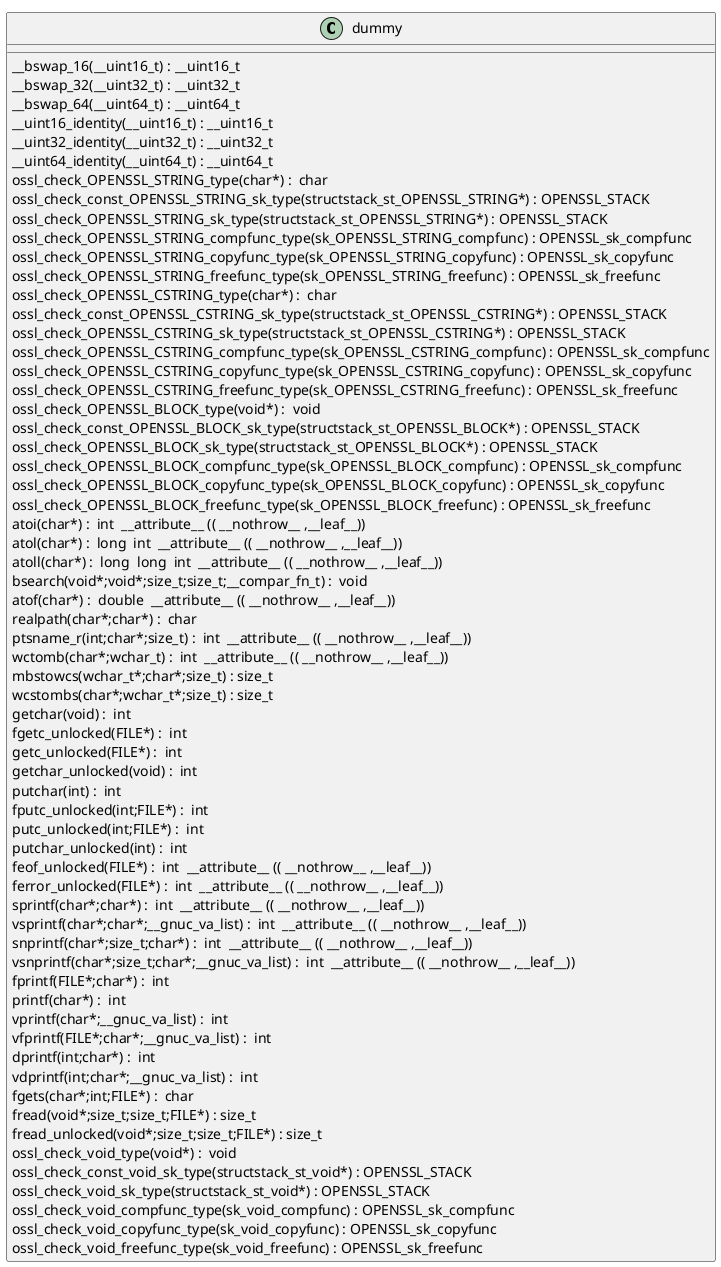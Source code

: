 @startuml
!pragma layout smetana
class dummy {
__bswap_16(__uint16_t) : __uint16_t [[[./../../.././qc/apps/lib/apps_opt_printf.c.html#327]]]
__bswap_32(__uint32_t) : __uint32_t [[[./../../.././qc/apps/lib/apps_opt_printf.c.html#342]]]
__bswap_64(__uint64_t) : __uint64_t [[[./../../.././qc/apps/lib/apps_opt_printf.c.html#352]]]
__uint16_identity(__uint16_t) : __uint16_t [[[./../../.././qc/apps/lib/apps_opt_printf.c.html#364]]]
__uint32_identity(__uint32_t) : __uint32_t [[[./../../.././qc/apps/lib/apps_opt_printf.c.html#370]]]
__uint64_identity(__uint64_t) : __uint64_t [[[./../../.././qc/apps/lib/apps_opt_printf.c.html#376]]]
ossl_check_OPENSSL_STRING_type(char*) :  char  [[[./../../.././qc/apps/lib/apps_opt_printf.c.html#979]]]
ossl_check_const_OPENSSL_STRING_sk_type(structstack_st_OPENSSL_STRING*) : OPENSSL_STACK [[[./../../.././qc/apps/lib/apps_opt_printf.c.html#979]]]
ossl_check_OPENSSL_STRING_sk_type(structstack_st_OPENSSL_STRING*) : OPENSSL_STACK [[[./../../.././qc/apps/lib/apps_opt_printf.c.html#979]]]
ossl_check_OPENSSL_STRING_compfunc_type(sk_OPENSSL_STRING_compfunc) : OPENSSL_sk_compfunc [[[./../../.././qc/apps/lib/apps_opt_printf.c.html#979]]]
ossl_check_OPENSSL_STRING_copyfunc_type(sk_OPENSSL_STRING_copyfunc) : OPENSSL_sk_copyfunc [[[./../../.././qc/apps/lib/apps_opt_printf.c.html#979]]]
ossl_check_OPENSSL_STRING_freefunc_type(sk_OPENSSL_STRING_freefunc) : OPENSSL_sk_freefunc [[[./../../.././qc/apps/lib/apps_opt_printf.c.html#979]]]
ossl_check_OPENSSL_CSTRING_type(char*) :  char  [[[./../../.././qc/apps/lib/apps_opt_printf.c.html#981]]]
ossl_check_const_OPENSSL_CSTRING_sk_type(structstack_st_OPENSSL_CSTRING*) : OPENSSL_STACK [[[./../../.././qc/apps/lib/apps_opt_printf.c.html#981]]]
ossl_check_OPENSSL_CSTRING_sk_type(structstack_st_OPENSSL_CSTRING*) : OPENSSL_STACK [[[./../../.././qc/apps/lib/apps_opt_printf.c.html#981]]]
ossl_check_OPENSSL_CSTRING_compfunc_type(sk_OPENSSL_CSTRING_compfunc) : OPENSSL_sk_compfunc [[[./../../.././qc/apps/lib/apps_opt_printf.c.html#981]]]
ossl_check_OPENSSL_CSTRING_copyfunc_type(sk_OPENSSL_CSTRING_copyfunc) : OPENSSL_sk_copyfunc [[[./../../.././qc/apps/lib/apps_opt_printf.c.html#981]]]
ossl_check_OPENSSL_CSTRING_freefunc_type(sk_OPENSSL_CSTRING_freefunc) : OPENSSL_sk_freefunc [[[./../../.././qc/apps/lib/apps_opt_printf.c.html#981]]]
ossl_check_OPENSSL_BLOCK_type(void*) :  void  [[[./../../.././qc/apps/lib/apps_opt_printf.c.html#984]]]
ossl_check_const_OPENSSL_BLOCK_sk_type(structstack_st_OPENSSL_BLOCK*) : OPENSSL_STACK [[[./../../.././qc/apps/lib/apps_opt_printf.c.html#984]]]
ossl_check_OPENSSL_BLOCK_sk_type(structstack_st_OPENSSL_BLOCK*) : OPENSSL_STACK [[[./../../.././qc/apps/lib/apps_opt_printf.c.html#984]]]
ossl_check_OPENSSL_BLOCK_compfunc_type(sk_OPENSSL_BLOCK_compfunc) : OPENSSL_sk_compfunc [[[./../../.././qc/apps/lib/apps_opt_printf.c.html#984]]]
ossl_check_OPENSSL_BLOCK_copyfunc_type(sk_OPENSSL_BLOCK_copyfunc) : OPENSSL_sk_copyfunc [[[./../../.././qc/apps/lib/apps_opt_printf.c.html#984]]]
ossl_check_OPENSSL_BLOCK_freefunc_type(sk_OPENSSL_BLOCK_freefunc) : OPENSSL_sk_freefunc [[[./../../.././qc/apps/lib/apps_opt_printf.c.html#984]]]
atoi(char*) :  int  __attribute__ (( __nothrow__ ,__leaf__)) [[[./../../.././qc/apps/lib/apps_opt_printf.c.html#1389]]]
atol(char*) :  long  int  __attribute__ (( __nothrow__ ,__leaf__)) [[[./../../.././qc/apps/lib/apps_opt_printf.c.html#1394]]]
atoll(char*) :  long  long  int  __attribute__ (( __nothrow__ ,__leaf__)) [[[./../../.././qc/apps/lib/apps_opt_printf.c.html#1401]]]
bsearch(void*;void*;size_t;size_t;__compar_fn_t) :  void  [[[./../../.././qc/apps/lib/apps_opt_printf.c.html#1718]]]
atof(char*) :  double  __attribute__ (( __nothrow__ ,__leaf__)) [[[./../../.././qc/apps/lib/apps_opt_printf.c.html#1]]]
realpath(char*;char*) :  char  [[[./../../.././qc/apps/lib/apps_opt_printf.c.html#1]]]
ptsname_r(int;char*;size_t) :  int  __attribute__ (( __nothrow__ ,__leaf__)) [[[./../../.././qc/apps/lib/apps_opt_printf.c.html#1]]]
wctomb(char*;wchar_t) :  int  __attribute__ (( __nothrow__ ,__leaf__)) [[[./../../.././qc/apps/lib/apps_opt_printf.c.html#1]]]
mbstowcs(wchar_t*;char*;size_t) : size_t [[[./../../.././qc/apps/lib/apps_opt_printf.c.html#1]]]
wcstombs(char*;wchar_t*;size_t) : size_t [[[./../../.././qc/apps/lib/apps_opt_printf.c.html#1]]]
getchar(void) :  int  [[[./../../.././qc/apps/lib/apps_opt_printf.c.html#1]]]
fgetc_unlocked(FILE*) :  int  [[[./../../.././qc/apps/lib/apps_opt_printf.c.html#1]]]
getc_unlocked(FILE*) :  int  [[[./../../.././qc/apps/lib/apps_opt_printf.c.html#1]]]
getchar_unlocked(void) :  int  [[[./../../.././qc/apps/lib/apps_opt_printf.c.html#1]]]
putchar(int) :  int  [[[./../../.././qc/apps/lib/apps_opt_printf.c.html#1]]]
fputc_unlocked(int;FILE*) :  int  [[[./../../.././qc/apps/lib/apps_opt_printf.c.html#1]]]
putc_unlocked(int;FILE*) :  int  [[[./../../.././qc/apps/lib/apps_opt_printf.c.html#1]]]
putchar_unlocked(int) :  int  [[[./../../.././qc/apps/lib/apps_opt_printf.c.html#1]]]
feof_unlocked(FILE*) :  int  __attribute__ (( __nothrow__ ,__leaf__)) [[[./../../.././qc/apps/lib/apps_opt_printf.c.html#1]]]
ferror_unlocked(FILE*) :  int  __attribute__ (( __nothrow__ ,__leaf__)) [[[./../../.././qc/apps/lib/apps_opt_printf.c.html#1]]]
sprintf(char*;char*) :  int  __attribute__ (( __nothrow__ ,__leaf__)) [[[./../../.././qc/apps/lib/apps_opt_printf.c.html#1]]]
vsprintf(char*;char*;__gnuc_va_list) :  int  __attribute__ (( __nothrow__ ,__leaf__)) [[[./../../.././qc/apps/lib/apps_opt_printf.c.html#1]]]
snprintf(char*;size_t;char*) :  int  __attribute__ (( __nothrow__ ,__leaf__)) [[[./../../.././qc/apps/lib/apps_opt_printf.c.html#1]]]
vsnprintf(char*;size_t;char*;__gnuc_va_list) :  int  __attribute__ (( __nothrow__ ,__leaf__)) [[[./../../.././qc/apps/lib/apps_opt_printf.c.html#1]]]
fprintf(FILE*;char*) :  int  [[[./../../.././qc/apps/lib/apps_opt_printf.c.html#1]]]
printf(char*) :  int  [[[./../../.././qc/apps/lib/apps_opt_printf.c.html#1]]]
vprintf(char*;__gnuc_va_list) :  int  [[[./../../.././qc/apps/lib/apps_opt_printf.c.html#1]]]
vfprintf(FILE*;char*;__gnuc_va_list) :  int  [[[./../../.././qc/apps/lib/apps_opt_printf.c.html#1]]]
dprintf(int;char*) :  int  [[[./../../.././qc/apps/lib/apps_opt_printf.c.html#1]]]
vdprintf(int;char*;__gnuc_va_list) :  int  [[[./../../.././qc/apps/lib/apps_opt_printf.c.html#1]]]
fgets(char*;int;FILE*) :  char  [[[./../../.././qc/apps/lib/apps_opt_printf.c.html#1]]]
fread(void*;size_t;size_t;FILE*) : size_t [[[./../../.././qc/apps/lib/apps_opt_printf.c.html#1]]]
fread_unlocked(void*;size_t;size_t;FILE*) : size_t [[[./../../.././qc/apps/lib/apps_opt_printf.c.html#1]]]
ossl_check_void_type(void*) :  void  [[[./../../.././qc/apps/lib/apps_opt_printf.c.html#1]]]
ossl_check_const_void_sk_type(structstack_st_void*) : OPENSSL_STACK [[[./../../.././qc/apps/lib/apps_opt_printf.c.html#1]]]
ossl_check_void_sk_type(structstack_st_void*) : OPENSSL_STACK [[[./../../.././qc/apps/lib/apps_opt_printf.c.html#1]]]
ossl_check_void_compfunc_type(sk_void_compfunc) : OPENSSL_sk_compfunc [[[./../../.././qc/apps/lib/apps_opt_printf.c.html#1]]]
ossl_check_void_copyfunc_type(sk_void_copyfunc) : OPENSSL_sk_copyfunc [[[./../../.././qc/apps/lib/apps_opt_printf.c.html#1]]]
ossl_check_void_freefunc_type(sk_void_freefunc) : OPENSSL_sk_freefunc [[[./../../.././qc/apps/lib/apps_opt_printf.c.html#1]]]
} 
@enduml
